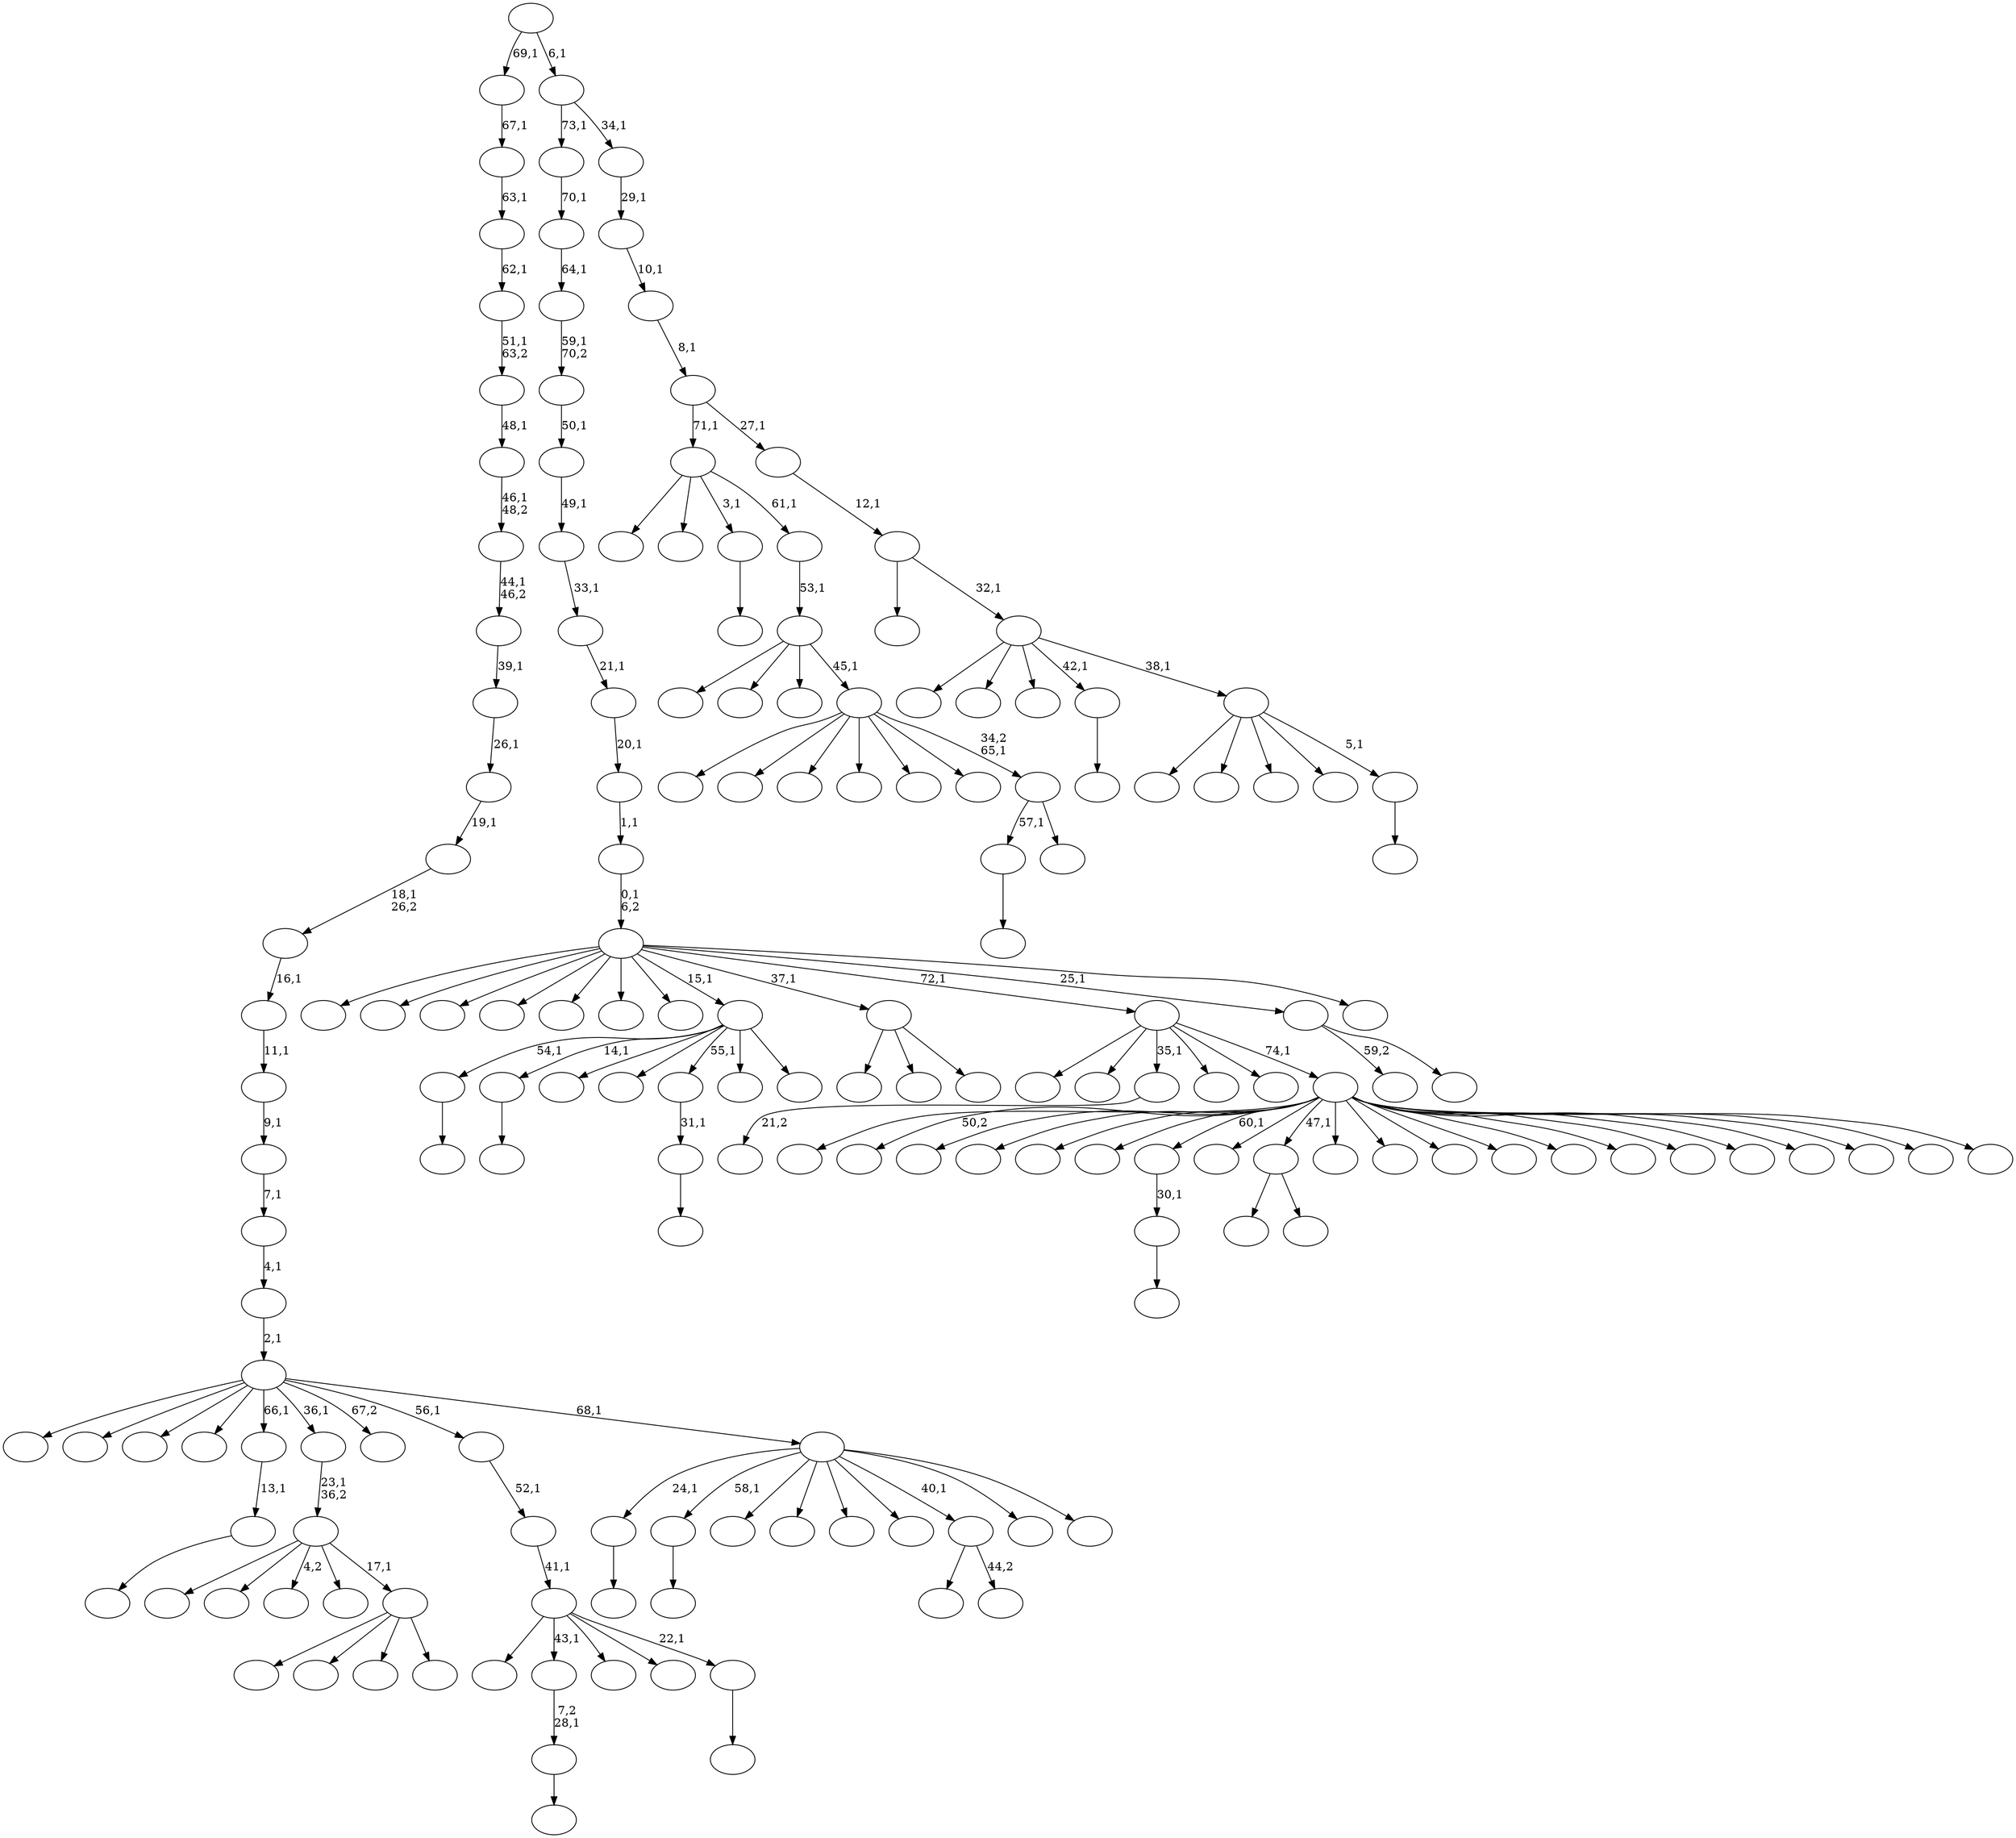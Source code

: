digraph T {
	175 [label=""]
	174 [label=""]
	173 [label=""]
	172 [label=""]
	171 [label=""]
	170 [label=""]
	169 [label=""]
	168 [label=""]
	167 [label=""]
	166 [label=""]
	165 [label=""]
	164 [label=""]
	163 [label=""]
	162 [label=""]
	161 [label=""]
	160 [label=""]
	159 [label=""]
	158 [label=""]
	157 [label=""]
	156 [label=""]
	155 [label=""]
	154 [label=""]
	153 [label=""]
	152 [label=""]
	151 [label=""]
	150 [label=""]
	149 [label=""]
	148 [label=""]
	147 [label=""]
	146 [label=""]
	145 [label=""]
	144 [label=""]
	143 [label=""]
	142 [label=""]
	141 [label=""]
	140 [label=""]
	139 [label=""]
	138 [label=""]
	137 [label=""]
	136 [label=""]
	135 [label=""]
	134 [label=""]
	133 [label=""]
	132 [label=""]
	131 [label=""]
	130 [label=""]
	129 [label=""]
	128 [label=""]
	127 [label=""]
	126 [label=""]
	125 [label=""]
	124 [label=""]
	123 [label=""]
	122 [label=""]
	121 [label=""]
	120 [label=""]
	119 [label=""]
	118 [label=""]
	117 [label=""]
	116 [label=""]
	115 [label=""]
	114 [label=""]
	113 [label=""]
	112 [label=""]
	111 [label=""]
	110 [label=""]
	109 [label=""]
	108 [label=""]
	107 [label=""]
	106 [label=""]
	105 [label=""]
	104 [label=""]
	103 [label=""]
	102 [label=""]
	101 [label=""]
	100 [label=""]
	99 [label=""]
	98 [label=""]
	97 [label=""]
	96 [label=""]
	95 [label=""]
	94 [label=""]
	93 [label=""]
	92 [label=""]
	91 [label=""]
	90 [label=""]
	89 [label=""]
	88 [label=""]
	87 [label=""]
	86 [label=""]
	85 [label=""]
	84 [label=""]
	83 [label=""]
	82 [label=""]
	81 [label=""]
	80 [label=""]
	79 [label=""]
	78 [label=""]
	77 [label=""]
	76 [label=""]
	75 [label=""]
	74 [label=""]
	73 [label=""]
	72 [label=""]
	71 [label=""]
	70 [label=""]
	69 [label=""]
	68 [label=""]
	67 [label=""]
	66 [label=""]
	65 [label=""]
	64 [label=""]
	63 [label=""]
	62 [label=""]
	61 [label=""]
	60 [label=""]
	59 [label=""]
	58 [label=""]
	57 [label=""]
	56 [label=""]
	55 [label=""]
	54 [label=""]
	53 [label=""]
	52 [label=""]
	51 [label=""]
	50 [label=""]
	49 [label=""]
	48 [label=""]
	47 [label=""]
	46 [label=""]
	45 [label=""]
	44 [label=""]
	43 [label=""]
	42 [label=""]
	41 [label=""]
	40 [label=""]
	39 [label=""]
	38 [label=""]
	37 [label=""]
	36 [label=""]
	35 [label=""]
	34 [label=""]
	33 [label=""]
	32 [label=""]
	31 [label=""]
	30 [label=""]
	29 [label=""]
	28 [label=""]
	27 [label=""]
	26 [label=""]
	25 [label=""]
	24 [label=""]
	23 [label=""]
	22 [label=""]
	21 [label=""]
	20 [label=""]
	19 [label=""]
	18 [label=""]
	17 [label=""]
	16 [label=""]
	15 [label=""]
	14 [label=""]
	13 [label=""]
	12 [label=""]
	11 [label=""]
	10 [label=""]
	9 [label=""]
	8 [label=""]
	7 [label=""]
	6 [label=""]
	5 [label=""]
	4 [label=""]
	3 [label=""]
	2 [label=""]
	1 [label=""]
	0 [label=""]
	171 -> 172 [label=""]
	159 -> 160 [label=""]
	154 -> 155 [label=""]
	153 -> 154 [label="30,1"]
	147 -> 148 [label=""]
	142 -> 175 [label=""]
	142 -> 143 [label=""]
	136 -> 137 [label=""]
	134 -> 135 [label=""]
	119 -> 120 [label="21,2"]
	104 -> 105 [label=""]
	103 -> 104 [label="7,2\n28,1"]
	99 -> 100 [label=""]
	98 -> 99 [label="31,1"]
	89 -> 90 [label=""]
	88 -> 89 [label="13,1"]
	82 -> 94 [label=""]
	82 -> 83 [label="44,2"]
	77 -> 171 [label="54,1"]
	77 -> 159 [label="14,1"]
	77 -> 128 [label=""]
	77 -> 121 [label=""]
	77 -> 98 [label="55,1"]
	77 -> 96 [label=""]
	77 -> 78 [label=""]
	72 -> 73 [label=""]
	70 -> 173 [label=""]
	70 -> 163 [label=""]
	70 -> 71 [label=""]
	68 -> 149 [label=""]
	68 -> 131 [label=""]
	68 -> 95 [label=""]
	68 -> 69 [label=""]
	67 -> 174 [label=""]
	67 -> 122 [label=""]
	67 -> 102 [label="4,2"]
	67 -> 87 [label=""]
	67 -> 68 [label="17,1"]
	66 -> 67 [label="23,1\n36,2"]
	63 -> 64 [label=""]
	58 -> 170 [label=""]
	58 -> 165 [label="50,2"]
	58 -> 164 [label=""]
	58 -> 162 [label=""]
	58 -> 158 [label=""]
	58 -> 156 [label=""]
	58 -> 153 [label="60,1"]
	58 -> 150 [label=""]
	58 -> 142 [label="47,1"]
	58 -> 139 [label=""]
	58 -> 127 [label=""]
	58 -> 125 [label=""]
	58 -> 110 [label=""]
	58 -> 107 [label=""]
	58 -> 101 [label=""]
	58 -> 92 [label=""]
	58 -> 85 [label=""]
	58 -> 76 [label=""]
	58 -> 74 [label=""]
	58 -> 60 [label=""]
	58 -> 59 [label=""]
	57 -> 124 [label=""]
	57 -> 123 [label=""]
	57 -> 119 [label="35,1"]
	57 -> 118 [label=""]
	57 -> 116 [label=""]
	57 -> 58 [label="74,1"]
	55 -> 134 [label="57,1"]
	55 -> 56 [label=""]
	54 -> 169 [label=""]
	54 -> 166 [label=""]
	54 -> 115 [label=""]
	54 -> 111 [label=""]
	54 -> 106 [label=""]
	54 -> 84 [label=""]
	54 -> 55 [label="34,2\n65,1"]
	53 -> 140 [label=""]
	53 -> 129 [label=""]
	53 -> 80 [label=""]
	53 -> 54 [label="45,1"]
	52 -> 53 [label="53,1"]
	51 -> 146 [label=""]
	51 -> 91 [label=""]
	51 -> 72 [label="3,1"]
	51 -> 52 [label="61,1"]
	49 -> 114 [label="59,2"]
	49 -> 50 [label=""]
	47 -> 48 [label=""]
	46 -> 145 [label=""]
	46 -> 103 [label="43,1"]
	46 -> 79 [label=""]
	46 -> 75 [label=""]
	46 -> 47 [label="22,1"]
	45 -> 46 [label="41,1"]
	44 -> 45 [label="52,1"]
	42 -> 147 [label="24,1"]
	42 -> 136 [label="58,1"]
	42 -> 126 [label=""]
	42 -> 112 [label=""]
	42 -> 108 [label=""]
	42 -> 93 [label=""]
	42 -> 82 [label="40,1"]
	42 -> 62 [label=""]
	42 -> 43 [label=""]
	41 -> 161 [label=""]
	41 -> 132 [label=""]
	41 -> 117 [label=""]
	41 -> 113 [label=""]
	41 -> 88 [label="66,1"]
	41 -> 66 [label="36,1"]
	41 -> 61 [label="67,2"]
	41 -> 44 [label="56,1"]
	41 -> 42 [label="68,1"]
	40 -> 41 [label="2,1"]
	39 -> 40 [label="4,1"]
	38 -> 39 [label="7,1"]
	37 -> 38 [label="9,1"]
	36 -> 37 [label="11,1"]
	35 -> 36 [label="16,1"]
	34 -> 35 [label="18,1\n26,2"]
	33 -> 34 [label="19,1"]
	32 -> 33 [label="26,1"]
	31 -> 32 [label="39,1"]
	30 -> 31 [label="44,1\n46,2"]
	29 -> 30 [label="46,1\n48,2"]
	28 -> 29 [label="48,1"]
	27 -> 28 [label="51,1\n63,2"]
	26 -> 27 [label="62,1"]
	25 -> 26 [label="63,1"]
	24 -> 25 [label="67,1"]
	22 -> 167 [label=""]
	22 -> 157 [label=""]
	22 -> 151 [label=""]
	22 -> 144 [label=""]
	22 -> 109 [label=""]
	22 -> 97 [label=""]
	22 -> 81 [label=""]
	22 -> 77 [label="15,1"]
	22 -> 70 [label="37,1"]
	22 -> 57 [label="72,1"]
	22 -> 49 [label="25,1"]
	22 -> 23 [label=""]
	21 -> 22 [label="0,1\n6,2"]
	20 -> 21 [label="1,1"]
	19 -> 20 [label="20,1"]
	18 -> 19 [label="21,1"]
	17 -> 18 [label="33,1"]
	16 -> 17 [label="49,1"]
	15 -> 16 [label="50,1"]
	14 -> 15 [label="59,1\n70,2"]
	13 -> 14 [label="64,1"]
	12 -> 13 [label="70,1"]
	10 -> 11 [label=""]
	9 -> 152 [label=""]
	9 -> 138 [label=""]
	9 -> 130 [label=""]
	9 -> 86 [label=""]
	9 -> 10 [label="5,1"]
	8 -> 168 [label=""]
	8 -> 141 [label=""]
	8 -> 133 [label=""]
	8 -> 63 [label="42,1"]
	8 -> 9 [label="38,1"]
	7 -> 65 [label=""]
	7 -> 8 [label="32,1"]
	6 -> 7 [label="12,1"]
	5 -> 51 [label="71,1"]
	5 -> 6 [label="27,1"]
	4 -> 5 [label="8,1"]
	3 -> 4 [label="10,1"]
	2 -> 3 [label="29,1"]
	1 -> 12 [label="73,1"]
	1 -> 2 [label="34,1"]
	0 -> 24 [label="69,1"]
	0 -> 1 [label="6,1"]
}

